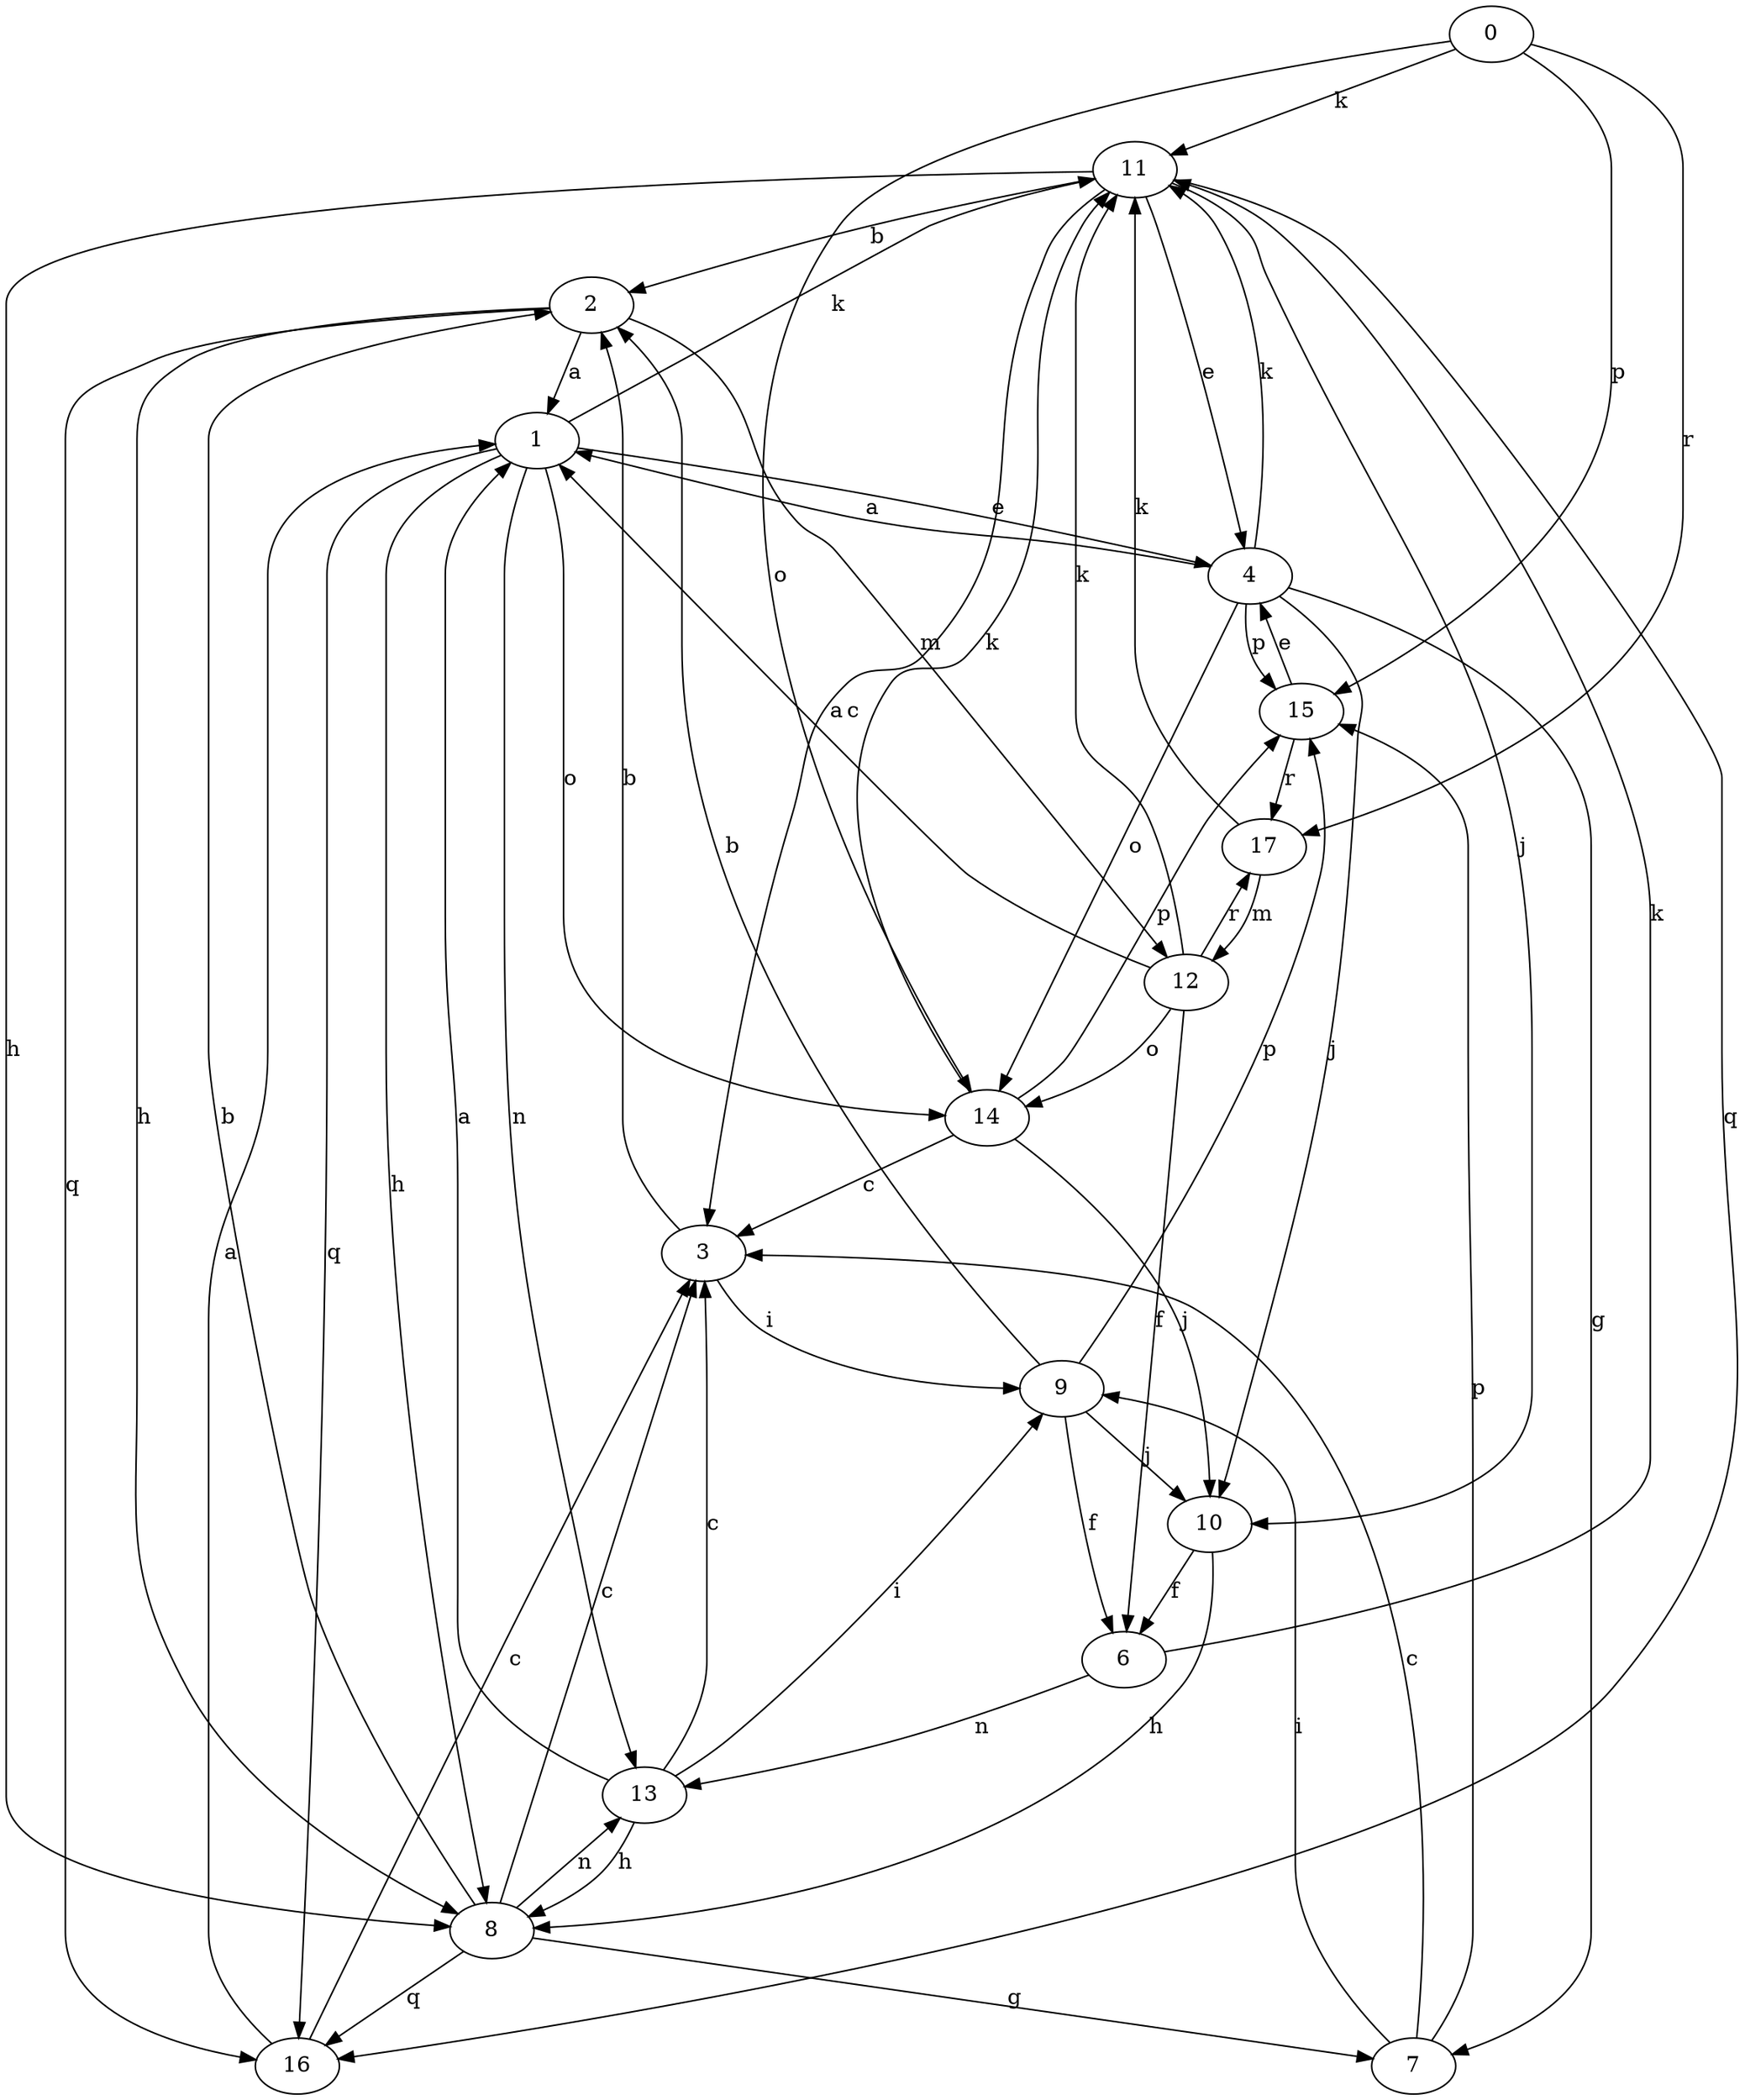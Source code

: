 strict digraph  {
0;
1;
2;
3;
4;
6;
7;
8;
9;
10;
11;
12;
13;
14;
15;
16;
17;
0 -> 11  [label=k];
0 -> 14  [label=o];
0 -> 15  [label=p];
0 -> 17  [label=r];
1 -> 4  [label=e];
1 -> 8  [label=h];
1 -> 11  [label=k];
1 -> 13  [label=n];
1 -> 14  [label=o];
1 -> 16  [label=q];
2 -> 1  [label=a];
2 -> 8  [label=h];
2 -> 12  [label=m];
2 -> 16  [label=q];
3 -> 2  [label=b];
3 -> 9  [label=i];
4 -> 1  [label=a];
4 -> 7  [label=g];
4 -> 10  [label=j];
4 -> 11  [label=k];
4 -> 14  [label=o];
4 -> 15  [label=p];
6 -> 11  [label=k];
6 -> 13  [label=n];
7 -> 3  [label=c];
7 -> 9  [label=i];
7 -> 15  [label=p];
8 -> 2  [label=b];
8 -> 3  [label=c];
8 -> 7  [label=g];
8 -> 13  [label=n];
8 -> 16  [label=q];
9 -> 2  [label=b];
9 -> 6  [label=f];
9 -> 10  [label=j];
9 -> 15  [label=p];
10 -> 6  [label=f];
10 -> 8  [label=h];
11 -> 2  [label=b];
11 -> 3  [label=c];
11 -> 4  [label=e];
11 -> 8  [label=h];
11 -> 10  [label=j];
11 -> 16  [label=q];
12 -> 1  [label=a];
12 -> 6  [label=f];
12 -> 11  [label=k];
12 -> 14  [label=o];
12 -> 17  [label=r];
13 -> 1  [label=a];
13 -> 3  [label=c];
13 -> 8  [label=h];
13 -> 9  [label=i];
14 -> 3  [label=c];
14 -> 10  [label=j];
14 -> 11  [label=k];
14 -> 15  [label=p];
15 -> 4  [label=e];
15 -> 17  [label=r];
16 -> 1  [label=a];
16 -> 3  [label=c];
17 -> 11  [label=k];
17 -> 12  [label=m];
}
